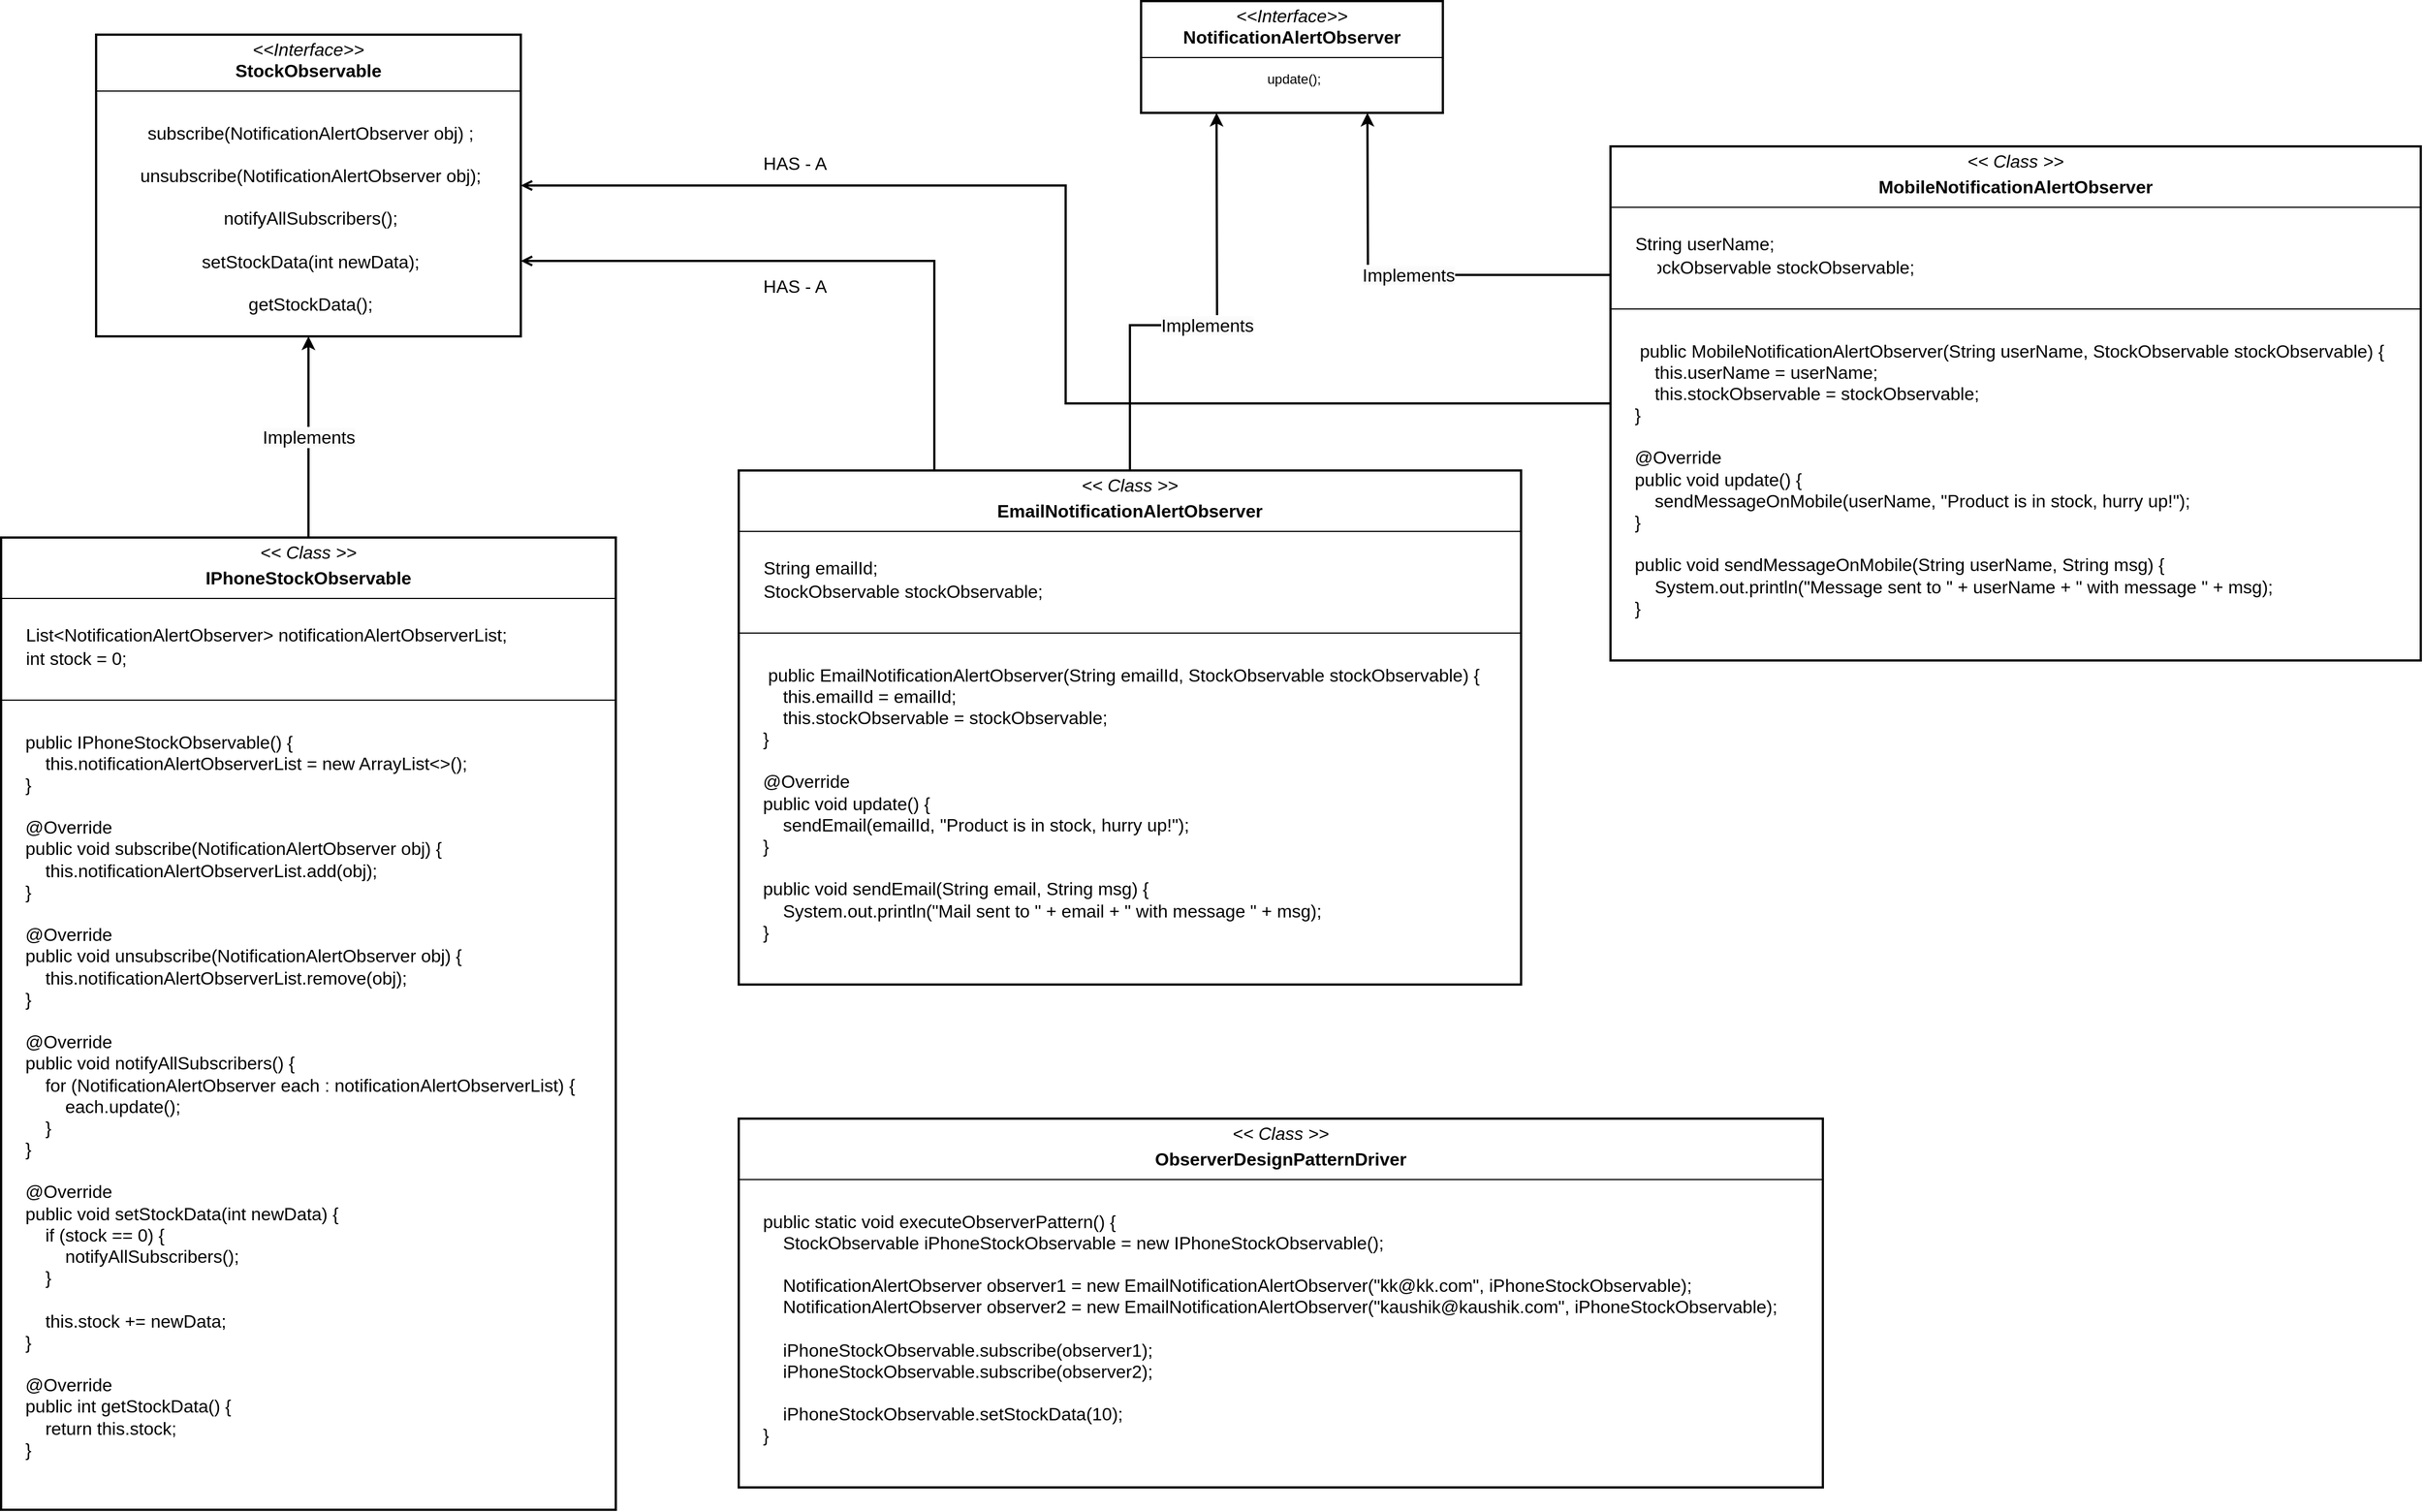 <mxfile version="24.5.5" type="device">
  <diagram name="Page-1" id="YcmLq7WUdd0WNWHwxdyD">
    <mxGraphModel dx="4347" dy="3137" grid="1" gridSize="10" guides="1" tooltips="1" connect="1" arrows="1" fold="1" page="1" pageScale="1" pageWidth="850" pageHeight="1100" math="0" shadow="0">
      <root>
        <mxCell id="0" />
        <mxCell id="1" parent="0" />
        <mxCell id="gJeNbp9fhk7xUDWmY4km-1" value="&lt;p style=&quot;margin: 4px 0px 0px; text-align: center;&quot;&gt;&lt;font style=&quot;&quot;&gt;&lt;i style=&quot;font-size: 16px;&quot;&gt;&amp;lt;&amp;lt;Interface&amp;gt;&amp;gt;&lt;/i&gt;&lt;br&gt;&lt;span style=&quot;font-size: 16px;&quot;&gt;&lt;b&gt;StockObservable&lt;/b&gt;&lt;/span&gt;&lt;/font&gt;&lt;/p&gt;&lt;hr size=&quot;1&quot; style=&quot;border-style: solid; font-size: 16px;&quot;&gt;&lt;p style=&quot;text-align: center; margin: 0px 0px 0px 4px; font-size: 16px;&quot;&gt;&lt;font style=&quot;font-size: 16px;&quot;&gt;&lt;br&gt;&lt;/font&gt;&lt;/p&gt;&lt;p style=&quot;text-align: center; margin: 0px 0px 0px 4px; font-size: 16px;&quot;&gt;&lt;font style=&quot;font-size: 16px;&quot;&gt;subscribe(NotificationAlertObserver obj) ;&lt;/font&gt;&lt;/p&gt;&lt;p style=&quot;text-align: center; margin: 0px 0px 0px 4px; font-size: 16px;&quot;&gt;&lt;font style=&quot;font-size: 16px;&quot;&gt;&lt;br&gt;&lt;/font&gt;&lt;/p&gt;&lt;p style=&quot;text-align: center; margin: 0px 0px 0px 4px;&quot;&gt;&lt;font style=&quot;&quot;&gt;&lt;span style=&quot;font-size: 16px;&quot;&gt;unsubscribe(NotificationAlertObserver obj);&lt;/span&gt;&lt;br&gt;&lt;/font&gt;&lt;/p&gt;&lt;p style=&quot;text-align: center; margin: 0px 0px 0px 4px;&quot;&gt;&lt;font style=&quot;&quot;&gt;&lt;span style=&quot;font-size: 16px;&quot;&gt;&lt;br&gt;&lt;/span&gt;&lt;/font&gt;&lt;/p&gt;&lt;p style=&quot;text-align: center; margin: 0px 0px 0px 4px;&quot;&gt;&lt;font style=&quot;&quot;&gt;&lt;span style=&quot;font-size: 16px;&quot;&gt;notifyAllSubscribers();&lt;/span&gt;&lt;br&gt;&lt;/font&gt;&lt;/p&gt;&lt;p style=&quot;text-align: center; margin: 0px 0px 0px 4px;&quot;&gt;&lt;font style=&quot;&quot;&gt;&lt;span style=&quot;font-size: 16px;&quot;&gt;&lt;br&gt;&lt;/span&gt;&lt;/font&gt;&lt;/p&gt;&lt;p style=&quot;text-align: center; margin: 0px 0px 0px 4px;&quot;&gt;&lt;font style=&quot;&quot;&gt;&lt;span style=&quot;font-size: 16px;&quot;&gt;setStockData(int newData);&lt;/span&gt;&lt;br&gt;&lt;/font&gt;&lt;/p&gt;&lt;p style=&quot;text-align: center; margin: 0px 0px 0px 4px;&quot;&gt;&lt;font style=&quot;&quot;&gt;&lt;span style=&quot;font-size: 16px;&quot;&gt;&lt;br&gt;&lt;/span&gt;&lt;/font&gt;&lt;/p&gt;&lt;p style=&quot;text-align: center; margin: 0px 0px 0px 4px;&quot;&gt;&lt;font style=&quot;&quot;&gt;&lt;span style=&quot;font-size: 16px;&quot;&gt;getStockData();&lt;/span&gt;&lt;br&gt;&lt;/font&gt;&lt;/p&gt;" style="verticalAlign=top;align=left;overflow=fill;html=1;whiteSpace=wrap;strokeWidth=2;" vertex="1" parent="1">
          <mxGeometry x="-595" y="-100" width="380" height="270" as="geometry" />
        </mxCell>
        <mxCell id="gJeNbp9fhk7xUDWmY4km-4" style="edgeStyle=orthogonalEdgeStyle;rounded=0;orthogonalLoop=1;jettySize=auto;html=1;exitX=0.5;exitY=1;exitDx=0;exitDy=0;" edge="1" parent="1" source="gJeNbp9fhk7xUDWmY4km-1" target="gJeNbp9fhk7xUDWmY4km-1">
          <mxGeometry relative="1" as="geometry" />
        </mxCell>
        <mxCell id="gJeNbp9fhk7xUDWmY4km-18" value="&lt;p style=&quot;margin: 4px 0px 0px; text-align: center; font-size: 16px;&quot;&gt;&lt;span style=&quot;background-color: initial;&quot;&gt;&lt;font style=&quot;font-size: 16px;&quot;&gt;&lt;i&gt;&amp;lt;&amp;lt; Class &amp;gt;&amp;gt;&lt;/i&gt;&lt;/font&gt;&lt;/span&gt;&lt;/p&gt;&lt;p style=&quot;margin: 4px 0px 0px; text-align: center;&quot;&gt;&lt;span style=&quot;font-size: 16px;&quot;&gt;&lt;b&gt;IPhoneStockObservable&lt;/b&gt;&lt;/span&gt;&lt;br&gt;&lt;/p&gt;&lt;hr size=&quot;1&quot; style=&quot;border-style: solid; font-size: 16px;&quot;&gt;&lt;br&gt;&lt;div style=&quot;height: 2px; font-size: 16px;&quot;&gt;&lt;font style=&quot;font-size: 16px;&quot;&gt;&amp;nbsp; &amp;nbsp; &amp;nbsp;List&amp;lt;NotificationAlertObserver&amp;gt; notificationAlertObserverList;&lt;br&gt;&lt;br&gt;&lt;/font&gt;&lt;/div&gt;&lt;div style=&quot;font-size: 16px;&quot;&gt;&lt;font style=&quot;font-size: 16px;&quot;&gt;&amp;nbsp; &amp;nbsp; &amp;nbsp;&lt;/font&gt;&lt;/div&gt;&lt;div style=&quot;&quot;&gt;&lt;font style=&quot;&quot;&gt;&lt;span style=&quot;font-size: 16px;&quot;&gt;&amp;nbsp; &amp;nbsp; &amp;nbsp;int stock = 0;&lt;/span&gt;&lt;br&gt;&lt;/font&gt;&lt;/div&gt;&lt;div style=&quot;font-size: 16px;&quot;&gt;&lt;br&gt;&lt;/div&gt;&lt;hr size=&quot;1&quot; style=&quot;border-style: solid; font-size: 16px;&quot;&gt;&lt;p style=&quot;margin: 0px 0px 0px 4px; font-size: 16px;&quot;&gt;&lt;font style=&quot;font-size: 16px;&quot;&gt;&lt;br&gt;&lt;/font&gt;&lt;/p&gt;&lt;p style=&quot;margin: 0px 0px 0px 4px;&quot;&gt;&lt;font style=&quot;font-size: 16px;&quot;&gt;&amp;nbsp; &amp;nbsp;&amp;nbsp;&lt;/font&gt;&lt;span style=&quot;background-color: initial; font-size: 16px;&quot;&gt;public IPhoneStockObservable() {&lt;/span&gt;&lt;/p&gt;&lt;p style=&quot;margin: 0px 0px 0px 4px;&quot;&gt;&lt;span style=&quot;font-size: 16px;&quot;&gt;&amp;nbsp; &amp;nbsp; &amp;nbsp; &amp;nbsp; this.notificationAlertObserverList = new ArrayList&amp;lt;&amp;gt;();&lt;/span&gt;&lt;/p&gt;&lt;p style=&quot;margin: 0px 0px 0px 4px;&quot;&gt;&lt;span style=&quot;font-size: 16px;&quot;&gt;&amp;nbsp; &amp;nbsp; }&lt;/span&gt;&lt;/p&gt;&lt;p style=&quot;margin: 0px 0px 0px 4px;&quot;&gt;&lt;span style=&quot;font-size: 16px;&quot;&gt;&lt;br&gt;&lt;/span&gt;&lt;/p&gt;&lt;p style=&quot;margin: 0px 0px 0px 4px;&quot;&gt;&lt;span style=&quot;font-size: 16px;&quot;&gt;&amp;nbsp; &amp;nbsp; @Override&lt;/span&gt;&lt;/p&gt;&lt;p style=&quot;margin: 0px 0px 0px 4px;&quot;&gt;&lt;span style=&quot;font-size: 16px;&quot;&gt;&amp;nbsp; &amp;nbsp; public void subscribe(NotificationAlertObserver obj) {&lt;/span&gt;&lt;/p&gt;&lt;p style=&quot;margin: 0px 0px 0px 4px;&quot;&gt;&lt;span style=&quot;font-size: 16px;&quot;&gt;&amp;nbsp; &amp;nbsp; &amp;nbsp; &amp;nbsp; this.notificationAlertObserverList.add(obj);&lt;/span&gt;&lt;/p&gt;&lt;p style=&quot;margin: 0px 0px 0px 4px;&quot;&gt;&lt;span style=&quot;font-size: 16px;&quot;&gt;&amp;nbsp; &amp;nbsp; }&lt;/span&gt;&lt;/p&gt;&lt;p style=&quot;margin: 0px 0px 0px 4px;&quot;&gt;&lt;span style=&quot;font-size: 16px;&quot;&gt;&lt;br&gt;&lt;/span&gt;&lt;/p&gt;&lt;p style=&quot;margin: 0px 0px 0px 4px;&quot;&gt;&lt;span style=&quot;font-size: 16px;&quot;&gt;&amp;nbsp; &amp;nbsp; @Override&lt;/span&gt;&lt;/p&gt;&lt;p style=&quot;margin: 0px 0px 0px 4px;&quot;&gt;&lt;span style=&quot;font-size: 16px;&quot;&gt;&amp;nbsp; &amp;nbsp; public void unsubscribe(NotificationAlertObserver obj) {&lt;/span&gt;&lt;/p&gt;&lt;p style=&quot;margin: 0px 0px 0px 4px;&quot;&gt;&lt;span style=&quot;font-size: 16px;&quot;&gt;&amp;nbsp; &amp;nbsp; &amp;nbsp; &amp;nbsp; this.notificationAlertObserverList.remove(obj);&lt;/span&gt;&lt;/p&gt;&lt;p style=&quot;margin: 0px 0px 0px 4px;&quot;&gt;&lt;span style=&quot;font-size: 16px;&quot;&gt;&amp;nbsp; &amp;nbsp; }&lt;/span&gt;&lt;/p&gt;&lt;p style=&quot;margin: 0px 0px 0px 4px;&quot;&gt;&lt;span style=&quot;font-size: 16px;&quot;&gt;&lt;br&gt;&lt;/span&gt;&lt;/p&gt;&lt;p style=&quot;margin: 0px 0px 0px 4px;&quot;&gt;&lt;span style=&quot;font-size: 16px;&quot;&gt;&amp;nbsp; &amp;nbsp; @Override&lt;/span&gt;&lt;/p&gt;&lt;p style=&quot;margin: 0px 0px 0px 4px;&quot;&gt;&lt;span style=&quot;font-size: 16px;&quot;&gt;&amp;nbsp; &amp;nbsp; public void notifyAllSubscribers() {&lt;/span&gt;&lt;/p&gt;&lt;p style=&quot;margin: 0px 0px 0px 4px;&quot;&gt;&lt;span style=&quot;font-size: 16px;&quot;&gt;&amp;nbsp; &amp;nbsp; &amp;nbsp; &amp;nbsp; for (NotificationAlertObserver each : notificationAlertObserverList) {&lt;/span&gt;&lt;/p&gt;&lt;p style=&quot;margin: 0px 0px 0px 4px;&quot;&gt;&lt;span style=&quot;font-size: 16px;&quot;&gt;&amp;nbsp; &amp;nbsp; &amp;nbsp; &amp;nbsp; &amp;nbsp; &amp;nbsp; each.update();&lt;/span&gt;&lt;/p&gt;&lt;p style=&quot;margin: 0px 0px 0px 4px;&quot;&gt;&lt;span style=&quot;font-size: 16px;&quot;&gt;&amp;nbsp; &amp;nbsp; &amp;nbsp; &amp;nbsp; }&lt;/span&gt;&lt;/p&gt;&lt;p style=&quot;margin: 0px 0px 0px 4px;&quot;&gt;&lt;span style=&quot;font-size: 16px;&quot;&gt;&amp;nbsp; &amp;nbsp; }&lt;/span&gt;&lt;/p&gt;&lt;p style=&quot;margin: 0px 0px 0px 4px;&quot;&gt;&lt;span style=&quot;font-size: 16px;&quot;&gt;&lt;br&gt;&lt;/span&gt;&lt;/p&gt;&lt;p style=&quot;margin: 0px 0px 0px 4px;&quot;&gt;&lt;span style=&quot;font-size: 16px;&quot;&gt;&amp;nbsp; &amp;nbsp; @Override&lt;/span&gt;&lt;/p&gt;&lt;p style=&quot;margin: 0px 0px 0px 4px;&quot;&gt;&lt;span style=&quot;font-size: 16px;&quot;&gt;&amp;nbsp; &amp;nbsp; public void setStockData(int newData) {&lt;/span&gt;&lt;/p&gt;&lt;p style=&quot;margin: 0px 0px 0px 4px;&quot;&gt;&lt;span style=&quot;font-size: 16px;&quot;&gt;&amp;nbsp; &amp;nbsp; &amp;nbsp; &amp;nbsp; if (stock == 0) {&lt;/span&gt;&lt;/p&gt;&lt;p style=&quot;margin: 0px 0px 0px 4px;&quot;&gt;&lt;span style=&quot;font-size: 16px;&quot;&gt;&amp;nbsp; &amp;nbsp; &amp;nbsp; &amp;nbsp; &amp;nbsp; &amp;nbsp; notifyAllSubscribers();&lt;/span&gt;&lt;/p&gt;&lt;p style=&quot;margin: 0px 0px 0px 4px;&quot;&gt;&lt;span style=&quot;font-size: 16px;&quot;&gt;&amp;nbsp; &amp;nbsp; &amp;nbsp; &amp;nbsp; }&lt;/span&gt;&lt;/p&gt;&lt;p style=&quot;margin: 0px 0px 0px 4px;&quot;&gt;&lt;span style=&quot;font-size: 16px;&quot;&gt;&lt;br&gt;&lt;/span&gt;&lt;/p&gt;&lt;p style=&quot;margin: 0px 0px 0px 4px;&quot;&gt;&lt;span style=&quot;font-size: 16px;&quot;&gt;&amp;nbsp; &amp;nbsp; &amp;nbsp; &amp;nbsp; this.stock += newData;&lt;/span&gt;&lt;/p&gt;&lt;p style=&quot;margin: 0px 0px 0px 4px;&quot;&gt;&lt;span style=&quot;font-size: 16px;&quot;&gt;&amp;nbsp; &amp;nbsp; }&lt;/span&gt;&lt;/p&gt;&lt;p style=&quot;margin: 0px 0px 0px 4px;&quot;&gt;&lt;span style=&quot;font-size: 16px;&quot;&gt;&lt;br&gt;&lt;/span&gt;&lt;/p&gt;&lt;p style=&quot;margin: 0px 0px 0px 4px;&quot;&gt;&lt;span style=&quot;font-size: 16px;&quot;&gt;&amp;nbsp; &amp;nbsp; @Override&lt;/span&gt;&lt;/p&gt;&lt;p style=&quot;margin: 0px 0px 0px 4px;&quot;&gt;&lt;span style=&quot;font-size: 16px;&quot;&gt;&amp;nbsp; &amp;nbsp; public int getStockData() {&lt;/span&gt;&lt;/p&gt;&lt;p style=&quot;margin: 0px 0px 0px 4px;&quot;&gt;&lt;span style=&quot;font-size: 16px;&quot;&gt;&amp;nbsp; &amp;nbsp; &amp;nbsp; &amp;nbsp; return this.stock;&lt;/span&gt;&lt;/p&gt;&lt;p style=&quot;margin: 0px 0px 0px 4px;&quot;&gt;&lt;span style=&quot;font-size: 16px;&quot;&gt;&amp;nbsp; &amp;nbsp; }&lt;/span&gt;&lt;/p&gt;" style="verticalAlign=top;align=left;overflow=fill;html=1;whiteSpace=wrap;strokeWidth=2;" vertex="1" parent="1">
          <mxGeometry x="-680" y="350" width="550" height="870" as="geometry" />
        </mxCell>
        <mxCell id="gJeNbp9fhk7xUDWmY4km-19" value="&lt;p style=&quot;margin: 4px 0px 0px; text-align: center;&quot;&gt;&lt;font style=&quot;&quot;&gt;&lt;i style=&quot;font-size: 16px;&quot;&gt;&amp;lt;&amp;lt;Interface&amp;gt;&amp;gt;&lt;/i&gt;&lt;br&gt;&lt;span style=&quot;font-size: 16px;&quot;&gt;&lt;b&gt;NotificationAlertObserver&lt;/b&gt;&lt;/span&gt;&lt;br&gt;&lt;/font&gt;&lt;/p&gt;&lt;hr size=&quot;1&quot; style=&quot;border-style: solid; font-size: 16px;&quot;&gt;&lt;p style=&quot;margin: 0px 0px 0px 4px; font-size: 16px; text-align: center;&quot;&gt;&lt;span style=&quot;background-color: initial; font-size: 12px;&quot;&gt;update();&lt;/span&gt;&lt;br&gt;&lt;/p&gt;" style="verticalAlign=top;align=left;overflow=fill;html=1;whiteSpace=wrap;strokeWidth=2;" vertex="1" parent="1">
          <mxGeometry x="340" y="-130" width="270" height="100" as="geometry" />
        </mxCell>
        <mxCell id="gJeNbp9fhk7xUDWmY4km-26" style="edgeStyle=orthogonalEdgeStyle;rounded=0;orthogonalLoop=1;jettySize=auto;html=1;exitX=0.25;exitY=0;exitDx=0;exitDy=0;entryX=1;entryY=0.75;entryDx=0;entryDy=0;endArrow=open;endFill=0;strokeWidth=2;" edge="1" parent="1" source="gJeNbp9fhk7xUDWmY4km-20" target="gJeNbp9fhk7xUDWmY4km-1">
          <mxGeometry relative="1" as="geometry" />
        </mxCell>
        <mxCell id="gJeNbp9fhk7xUDWmY4km-20" value="&lt;p style=&quot;margin: 4px 0px 0px; text-align: center; font-size: 16px;&quot;&gt;&lt;span style=&quot;background-color: initial;&quot;&gt;&lt;font style=&quot;font-size: 16px;&quot;&gt;&lt;i&gt;&amp;lt;&amp;lt; Class &amp;gt;&amp;gt;&lt;/i&gt;&lt;/font&gt;&lt;/span&gt;&lt;/p&gt;&lt;p style=&quot;margin: 4px 0px 0px; text-align: center;&quot;&gt;&lt;span style=&quot;font-size: 16px;&quot;&gt;&lt;b&gt;EmailNotificationAlertObserver&lt;/b&gt;&lt;/span&gt;&lt;br&gt;&lt;/p&gt;&lt;hr size=&quot;1&quot; style=&quot;border-style: solid; font-size: 16px;&quot;&gt;&lt;br&gt;&lt;div style=&quot;height: 2px; font-size: 16px;&quot;&gt;&lt;font style=&quot;font-size: 16px;&quot;&gt;&amp;nbsp; &amp;nbsp; &amp;nbsp;String emailId;&lt;br&gt;&lt;br&gt;&lt;/font&gt;&lt;/div&gt;&lt;div style=&quot;font-size: 16px;&quot;&gt;&lt;font style=&quot;font-size: 16px;&quot;&gt;&amp;nbsp; &amp;nbsp; &amp;nbsp;&lt;/font&gt;&lt;/div&gt;&lt;div style=&quot;&quot;&gt;&lt;font style=&quot;&quot;&gt;&lt;span style=&quot;font-size: 16px;&quot;&gt;&amp;nbsp; &amp;nbsp; &amp;nbsp;StockObservable stockObservable;&amp;nbsp;&lt;/span&gt;&lt;br&gt;&lt;/font&gt;&lt;/div&gt;&lt;div style=&quot;font-size: 16px;&quot;&gt;&lt;br&gt;&lt;/div&gt;&lt;hr size=&quot;1&quot; style=&quot;border-style: solid; font-size: 16px;&quot;&gt;&lt;p style=&quot;margin: 0px 0px 0px 4px; font-size: 16px;&quot;&gt;&lt;font style=&quot;font-size: 16px;&quot;&gt;&lt;br&gt;&lt;/font&gt;&lt;/p&gt;&lt;p style=&quot;margin: 0px 0px 0px 4px;&quot;&gt;&lt;font style=&quot;font-size: 16px;&quot;&gt;&amp;nbsp; &amp;nbsp;&amp;nbsp;&lt;/font&gt;&lt;span style=&quot;background-color: initial; font-size: 16px;&quot;&gt;&amp;nbsp;public EmailNotificationAlertObserver(String emailId, StockObservable stockObservable) {&lt;/span&gt;&lt;/p&gt;&lt;p style=&quot;margin: 0px 0px 0px 4px;&quot;&gt;&lt;span style=&quot;font-size: 16px;&quot;&gt;&amp;nbsp; &amp;nbsp; &amp;nbsp; &amp;nbsp; this.emailId = emailId;&lt;/span&gt;&lt;/p&gt;&lt;p style=&quot;margin: 0px 0px 0px 4px;&quot;&gt;&lt;span style=&quot;font-size: 16px;&quot;&gt;&amp;nbsp; &amp;nbsp; &amp;nbsp; &amp;nbsp; this.stockObservable = stockObservable;&lt;/span&gt;&lt;/p&gt;&lt;p style=&quot;margin: 0px 0px 0px 4px;&quot;&gt;&lt;span style=&quot;font-size: 16px;&quot;&gt;&amp;nbsp; &amp;nbsp; }&lt;/span&gt;&lt;/p&gt;&lt;p style=&quot;margin: 0px 0px 0px 4px;&quot;&gt;&lt;span style=&quot;font-size: 16px;&quot;&gt;&lt;br&gt;&lt;/span&gt;&lt;/p&gt;&lt;p style=&quot;margin: 0px 0px 0px 4px;&quot;&gt;&lt;span style=&quot;font-size: 16px;&quot;&gt;&amp;nbsp; &amp;nbsp; @Override&lt;/span&gt;&lt;/p&gt;&lt;p style=&quot;margin: 0px 0px 0px 4px;&quot;&gt;&lt;span style=&quot;font-size: 16px;&quot;&gt;&amp;nbsp; &amp;nbsp; public void update() {&lt;/span&gt;&lt;/p&gt;&lt;p style=&quot;margin: 0px 0px 0px 4px;&quot;&gt;&lt;span style=&quot;font-size: 16px;&quot;&gt;&amp;nbsp; &amp;nbsp; &amp;nbsp; &amp;nbsp; sendEmail(emailId, &quot;Product is in stock, hurry up!&quot;);&lt;/span&gt;&lt;/p&gt;&lt;p style=&quot;margin: 0px 0px 0px 4px;&quot;&gt;&lt;span style=&quot;font-size: 16px;&quot;&gt;&amp;nbsp; &amp;nbsp; }&lt;/span&gt;&lt;/p&gt;&lt;p style=&quot;margin: 0px 0px 0px 4px;&quot;&gt;&lt;span style=&quot;font-size: 16px;&quot;&gt;&lt;br&gt;&lt;/span&gt;&lt;/p&gt;&lt;p style=&quot;margin: 0px 0px 0px 4px;&quot;&gt;&lt;span style=&quot;font-size: 16px;&quot;&gt;&amp;nbsp; &amp;nbsp; public void sendEmail(String email, String msg) {&lt;/span&gt;&lt;/p&gt;&lt;p style=&quot;margin: 0px 0px 0px 4px;&quot;&gt;&lt;span style=&quot;font-size: 16px;&quot;&gt;&amp;nbsp; &amp;nbsp; &amp;nbsp; &amp;nbsp; System.out.println(&quot;Mail sent to &quot; + email + &quot; with message &quot; + msg);&lt;/span&gt;&lt;/p&gt;&lt;p style=&quot;margin: 0px 0px 0px 4px;&quot;&gt;&lt;span style=&quot;font-size: 16px;&quot;&gt;&amp;nbsp; &amp;nbsp; }&lt;/span&gt;&lt;/p&gt;" style="verticalAlign=top;align=left;overflow=fill;html=1;whiteSpace=wrap;strokeWidth=2;" vertex="1" parent="1">
          <mxGeometry x="-20" y="290" width="700" height="460" as="geometry" />
        </mxCell>
        <mxCell id="gJeNbp9fhk7xUDWmY4km-25" style="edgeStyle=orthogonalEdgeStyle;rounded=0;orthogonalLoop=1;jettySize=auto;html=1;exitX=0;exitY=0.5;exitDx=0;exitDy=0;entryX=1;entryY=0.5;entryDx=0;entryDy=0;endArrow=open;endFill=0;strokeWidth=2;" edge="1" parent="1" source="gJeNbp9fhk7xUDWmY4km-22" target="gJeNbp9fhk7xUDWmY4km-1">
          <mxGeometry relative="1" as="geometry" />
        </mxCell>
        <mxCell id="gJeNbp9fhk7xUDWmY4km-22" value="&lt;p style=&quot;margin: 4px 0px 0px; text-align: center; font-size: 16px;&quot;&gt;&lt;span style=&quot;background-color: initial;&quot;&gt;&lt;font style=&quot;font-size: 16px;&quot;&gt;&lt;i&gt;&amp;lt;&amp;lt; Class &amp;gt;&amp;gt;&lt;/i&gt;&lt;/font&gt;&lt;/span&gt;&lt;/p&gt;&lt;p style=&quot;margin: 4px 0px 0px; text-align: center;&quot;&gt;&lt;span style=&quot;font-size: 16px;&quot;&gt;&lt;b&gt;MobileNotificationAlertObserver&lt;/b&gt;&lt;/span&gt;&lt;br&gt;&lt;/p&gt;&lt;hr size=&quot;1&quot; style=&quot;border-style: solid; font-size: 16px;&quot;&gt;&lt;br&gt;&lt;div style=&quot;height: 2px; font-size: 16px;&quot;&gt;&lt;font style=&quot;font-size: 16px;&quot;&gt;&amp;nbsp; &amp;nbsp; &amp;nbsp;String userName;&lt;br&gt;&lt;br&gt;&lt;/font&gt;&lt;/div&gt;&lt;div style=&quot;font-size: 16px;&quot;&gt;&lt;font style=&quot;font-size: 16px;&quot;&gt;&amp;nbsp; &amp;nbsp; &amp;nbsp;&lt;/font&gt;&lt;/div&gt;&lt;div style=&quot;&quot;&gt;&lt;font style=&quot;&quot;&gt;&lt;span style=&quot;font-size: 16px;&quot;&gt;&amp;nbsp; &amp;nbsp; &amp;nbsp;StockObservable stockObservable;&amp;nbsp;&lt;/span&gt;&lt;br&gt;&lt;/font&gt;&lt;/div&gt;&lt;div style=&quot;font-size: 16px;&quot;&gt;&lt;br&gt;&lt;/div&gt;&lt;hr size=&quot;1&quot; style=&quot;border-style: solid; font-size: 16px;&quot;&gt;&lt;p style=&quot;margin: 0px 0px 0px 4px; font-size: 16px;&quot;&gt;&lt;font style=&quot;font-size: 16px;&quot;&gt;&lt;br&gt;&lt;/font&gt;&lt;/p&gt;&lt;p style=&quot;margin: 0px 0px 0px 4px;&quot;&gt;&lt;font style=&quot;font-size: 16px;&quot;&gt;&amp;nbsp; &amp;nbsp;&amp;nbsp;&lt;/font&gt;&lt;span style=&quot;background-color: initial; font-size: 16px;&quot;&gt;&amp;nbsp;&lt;/span&gt;&lt;span style=&quot;background-color: initial; font-size: 16px;&quot;&gt;public MobileNotificationAlertObserver(String userName, StockObservable stockObservable) {&lt;/span&gt;&lt;/p&gt;&lt;p style=&quot;margin: 0px 0px 0px 4px;&quot;&gt;&lt;span style=&quot;font-size: 16px;&quot;&gt;&amp;nbsp; &amp;nbsp; &amp;nbsp; &amp;nbsp; this.userName = userName;&lt;/span&gt;&lt;/p&gt;&lt;p style=&quot;margin: 0px 0px 0px 4px;&quot;&gt;&lt;span style=&quot;font-size: 16px;&quot;&gt;&amp;nbsp; &amp;nbsp; &amp;nbsp; &amp;nbsp; this.stockObservable = stockObservable;&lt;/span&gt;&lt;/p&gt;&lt;p style=&quot;margin: 0px 0px 0px 4px;&quot;&gt;&lt;span style=&quot;font-size: 16px;&quot;&gt;&amp;nbsp; &amp;nbsp; }&lt;/span&gt;&lt;/p&gt;&lt;p style=&quot;margin: 0px 0px 0px 4px;&quot;&gt;&lt;span style=&quot;font-size: 16px;&quot;&gt;&lt;br&gt;&lt;/span&gt;&lt;/p&gt;&lt;p style=&quot;margin: 0px 0px 0px 4px;&quot;&gt;&lt;span style=&quot;font-size: 16px;&quot;&gt;&amp;nbsp; &amp;nbsp; @Override&lt;/span&gt;&lt;/p&gt;&lt;p style=&quot;margin: 0px 0px 0px 4px;&quot;&gt;&lt;span style=&quot;font-size: 16px;&quot;&gt;&amp;nbsp; &amp;nbsp; public void update() {&lt;/span&gt;&lt;/p&gt;&lt;p style=&quot;margin: 0px 0px 0px 4px;&quot;&gt;&lt;span style=&quot;font-size: 16px;&quot;&gt;&amp;nbsp; &amp;nbsp; &amp;nbsp; &amp;nbsp; sendMessageOnMobile(userName, &quot;Product is in stock, hurry up!&quot;);&lt;/span&gt;&lt;/p&gt;&lt;p style=&quot;margin: 0px 0px 0px 4px;&quot;&gt;&lt;span style=&quot;font-size: 16px;&quot;&gt;&amp;nbsp; &amp;nbsp; }&lt;/span&gt;&lt;/p&gt;&lt;p style=&quot;margin: 0px 0px 0px 4px;&quot;&gt;&lt;span style=&quot;font-size: 16px;&quot;&gt;&lt;br&gt;&lt;/span&gt;&lt;/p&gt;&lt;p style=&quot;margin: 0px 0px 0px 4px;&quot;&gt;&lt;span style=&quot;font-size: 16px;&quot;&gt;&amp;nbsp; &amp;nbsp; public void sendMessageOnMobile(String userName, String msg) {&lt;/span&gt;&lt;/p&gt;&lt;p style=&quot;margin: 0px 0px 0px 4px;&quot;&gt;&lt;span style=&quot;font-size: 16px;&quot;&gt;&amp;nbsp; &amp;nbsp; &amp;nbsp; &amp;nbsp; System.out.println(&quot;Message sent to &quot; + userName + &quot; with message &quot; + msg);&lt;/span&gt;&lt;/p&gt;&lt;p style=&quot;margin: 0px 0px 0px 4px;&quot;&gt;&lt;span style=&quot;font-size: 16px;&quot;&gt;&amp;nbsp; &amp;nbsp; }&lt;/span&gt;&lt;/p&gt;" style="verticalAlign=top;align=left;overflow=fill;html=1;whiteSpace=wrap;strokeWidth=2;" vertex="1" parent="1">
          <mxGeometry x="760" width="725" height="460" as="geometry" />
        </mxCell>
        <mxCell id="gJeNbp9fhk7xUDWmY4km-32" value="" style="endArrow=classic;html=1;rounded=0;exitX=0.5;exitY=0;exitDx=0;exitDy=0;strokeWidth=2;entryX=0.5;entryY=1;entryDx=0;entryDy=0;" edge="1" parent="1" source="gJeNbp9fhk7xUDWmY4km-18" target="gJeNbp9fhk7xUDWmY4km-1">
          <mxGeometry relative="1" as="geometry">
            <mxPoint x="-610" y="270" as="sourcePoint" />
            <mxPoint x="-400" y="170" as="targetPoint" />
          </mxGeometry>
        </mxCell>
        <mxCell id="gJeNbp9fhk7xUDWmY4km-33" value="&lt;span style=&quot;font-size: 16px; background-color: rgb(251, 251, 251);&quot;&gt;Implements&lt;/span&gt;" style="edgeLabel;resizable=0;html=1;;align=center;verticalAlign=middle;" connectable="0" vertex="1" parent="gJeNbp9fhk7xUDWmY4km-32">
          <mxGeometry relative="1" as="geometry" />
        </mxCell>
        <mxCell id="gJeNbp9fhk7xUDWmY4km-35" value="" style="endArrow=classic;html=1;rounded=0;entryX=0.25;entryY=1;entryDx=0;entryDy=0;exitX=0.5;exitY=0;exitDx=0;exitDy=0;strokeWidth=2;" edge="1" parent="1" source="gJeNbp9fhk7xUDWmY4km-20" target="gJeNbp9fhk7xUDWmY4km-19">
          <mxGeometry relative="1" as="geometry">
            <mxPoint x="410" y="140" as="sourcePoint" />
            <mxPoint x="410" y="10" as="targetPoint" />
            <Array as="points">
              <mxPoint x="330" y="160" />
              <mxPoint x="408" y="160" />
            </Array>
          </mxGeometry>
        </mxCell>
        <mxCell id="gJeNbp9fhk7xUDWmY4km-36" value="&lt;span style=&quot;font-size: 16px; background-color: rgb(251, 251, 251);&quot;&gt;Implements&lt;/span&gt;" style="edgeLabel;resizable=0;html=1;;align=center;verticalAlign=middle;" connectable="0" vertex="1" parent="gJeNbp9fhk7xUDWmY4km-35">
          <mxGeometry relative="1" as="geometry" />
        </mxCell>
        <mxCell id="gJeNbp9fhk7xUDWmY4km-38" value="" style="endArrow=classic;html=1;rounded=0;entryX=0.75;entryY=1;entryDx=0;entryDy=0;exitX=0;exitY=0.25;exitDx=0;exitDy=0;strokeWidth=2;" edge="1" parent="1" source="gJeNbp9fhk7xUDWmY4km-22" target="gJeNbp9fhk7xUDWmY4km-19">
          <mxGeometry relative="1" as="geometry">
            <mxPoint x="425" y="310" as="sourcePoint" />
            <mxPoint x="503" y="-10" as="targetPoint" />
            <Array as="points">
              <mxPoint x="543" y="115" />
            </Array>
          </mxGeometry>
        </mxCell>
        <mxCell id="gJeNbp9fhk7xUDWmY4km-39" value="&lt;span style=&quot;font-size: 16px; background-color: rgb(251, 251, 251);&quot;&gt;Implements&lt;/span&gt;" style="edgeLabel;resizable=0;html=1;;align=center;verticalAlign=middle;" connectable="0" vertex="1" parent="gJeNbp9fhk7xUDWmY4km-38">
          <mxGeometry relative="1" as="geometry" />
        </mxCell>
        <mxCell id="gJeNbp9fhk7xUDWmY4km-40" value="&lt;blockquote style=&quot;margin: 0 0 0 40px; border: none; padding: 0px;&quot;&gt;&lt;br&gt;&lt;/blockquote&gt;" style="edgeLabel;resizable=0;html=1;;align=left;verticalAlign=bottom;" connectable="0" vertex="1" parent="gJeNbp9fhk7xUDWmY4km-38">
          <mxGeometry x="-1" relative="1" as="geometry" />
        </mxCell>
        <mxCell id="gJeNbp9fhk7xUDWmY4km-41" value="&lt;font style=&quot;font-size: 16px;&quot;&gt;HAS - A&lt;/font&gt;" style="text;html=1;align=center;verticalAlign=middle;resizable=0;points=[];autosize=1;strokeColor=none;fillColor=none;" vertex="1" parent="1">
          <mxGeometry x="-10" width="80" height="30" as="geometry" />
        </mxCell>
        <mxCell id="gJeNbp9fhk7xUDWmY4km-42" value="&lt;font style=&quot;font-size: 16px;&quot;&gt;HAS - A&lt;/font&gt;" style="text;html=1;align=center;verticalAlign=middle;resizable=0;points=[];autosize=1;strokeColor=none;fillColor=none;" vertex="1" parent="1">
          <mxGeometry x="-10" y="110" width="80" height="30" as="geometry" />
        </mxCell>
        <mxCell id="gJeNbp9fhk7xUDWmY4km-44" value="&lt;p style=&quot;margin: 4px 0px 0px; text-align: center; font-size: 16px;&quot;&gt;&lt;span style=&quot;background-color: initial;&quot;&gt;&lt;font style=&quot;font-size: 16px;&quot;&gt;&lt;i&gt;&amp;lt;&amp;lt; Class &amp;gt;&amp;gt;&lt;/i&gt;&lt;/font&gt;&lt;/span&gt;&lt;/p&gt;&lt;p style=&quot;margin: 4px 0px 0px; text-align: center;&quot;&gt;&lt;span style=&quot;font-size: 16px;&quot;&gt;&lt;b&gt;ObserverDesignPatternDriver&lt;/b&gt;&lt;/span&gt;&lt;/p&gt;&lt;hr size=&quot;1&quot; style=&quot;border-style: solid; font-size: 16px;&quot;&gt;&lt;p style=&quot;margin: 0px 0px 0px 4px; font-size: 16px;&quot;&gt;&lt;font style=&quot;font-size: 16px;&quot;&gt;&lt;br&gt;&lt;/font&gt;&lt;/p&gt;&lt;p style=&quot;margin: 0px 0px 0px 4px;&quot;&gt;&lt;font style=&quot;font-size: 16px;&quot;&gt;&amp;nbsp; &amp;nbsp;&amp;nbsp;&lt;/font&gt;&lt;span style=&quot;background-color: initial; font-size: 16px;&quot;&gt;public static void executeObserverPattern() {&lt;/span&gt;&lt;/p&gt;&lt;p style=&quot;margin: 0px 0px 0px 4px;&quot;&gt;&lt;span style=&quot;font-size: 16px;&quot;&gt;&amp;nbsp; &amp;nbsp; &amp;nbsp; &amp;nbsp; StockObservable iPhoneStockObservable = new IPhoneStockObservable();&lt;/span&gt;&lt;/p&gt;&lt;p style=&quot;margin: 0px 0px 0px 4px;&quot;&gt;&lt;span style=&quot;font-size: 16px;&quot;&gt;&lt;br&gt;&lt;/span&gt;&lt;/p&gt;&lt;p style=&quot;margin: 0px 0px 0px 4px;&quot;&gt;&lt;span style=&quot;font-size: 16px;&quot;&gt;&amp;nbsp; &amp;nbsp; &amp;nbsp; &amp;nbsp; NotificationAlertObserver observer1 = new EmailNotificationAlertObserver(&quot;kk@kk.com&quot;, iPhoneStockObservable);&lt;/span&gt;&lt;/p&gt;&lt;p style=&quot;margin: 0px 0px 0px 4px;&quot;&gt;&lt;span style=&quot;font-size: 16px;&quot;&gt;&amp;nbsp; &amp;nbsp; &amp;nbsp; &amp;nbsp; NotificationAlertObserver observer2 = new EmailNotificationAlertObserver(&quot;kaushik@kaushik.com&quot;, iPhoneStockObservable);&lt;/span&gt;&lt;/p&gt;&lt;p style=&quot;margin: 0px 0px 0px 4px;&quot;&gt;&lt;span style=&quot;font-size: 16px;&quot;&gt;&lt;br&gt;&lt;/span&gt;&lt;/p&gt;&lt;p style=&quot;margin: 0px 0px 0px 4px;&quot;&gt;&lt;span style=&quot;font-size: 16px;&quot;&gt;&amp;nbsp; &amp;nbsp; &amp;nbsp; &amp;nbsp; iPhoneStockObservable.subscribe(observer1);&lt;/span&gt;&lt;/p&gt;&lt;p style=&quot;margin: 0px 0px 0px 4px;&quot;&gt;&lt;span style=&quot;font-size: 16px;&quot;&gt;&amp;nbsp; &amp;nbsp; &amp;nbsp; &amp;nbsp; iPhoneStockObservable.subscribe(observer2);&lt;/span&gt;&lt;/p&gt;&lt;p style=&quot;margin: 0px 0px 0px 4px;&quot;&gt;&lt;span style=&quot;font-size: 16px;&quot;&gt;&lt;br&gt;&lt;/span&gt;&lt;/p&gt;&lt;p style=&quot;margin: 0px 0px 0px 4px;&quot;&gt;&lt;span style=&quot;font-size: 16px;&quot;&gt;&amp;nbsp; &amp;nbsp; &amp;nbsp; &amp;nbsp; iPhoneStockObservable.setStockData(10);&lt;/span&gt;&lt;/p&gt;&lt;p style=&quot;margin: 0px 0px 0px 4px;&quot;&gt;&lt;span style=&quot;font-size: 16px;&quot;&gt;&amp;nbsp; &amp;nbsp; }&lt;/span&gt;&lt;/p&gt;" style="verticalAlign=top;align=left;overflow=fill;html=1;whiteSpace=wrap;strokeWidth=2;" vertex="1" parent="1">
          <mxGeometry x="-20" y="870" width="970" height="330" as="geometry" />
        </mxCell>
      </root>
    </mxGraphModel>
  </diagram>
</mxfile>
